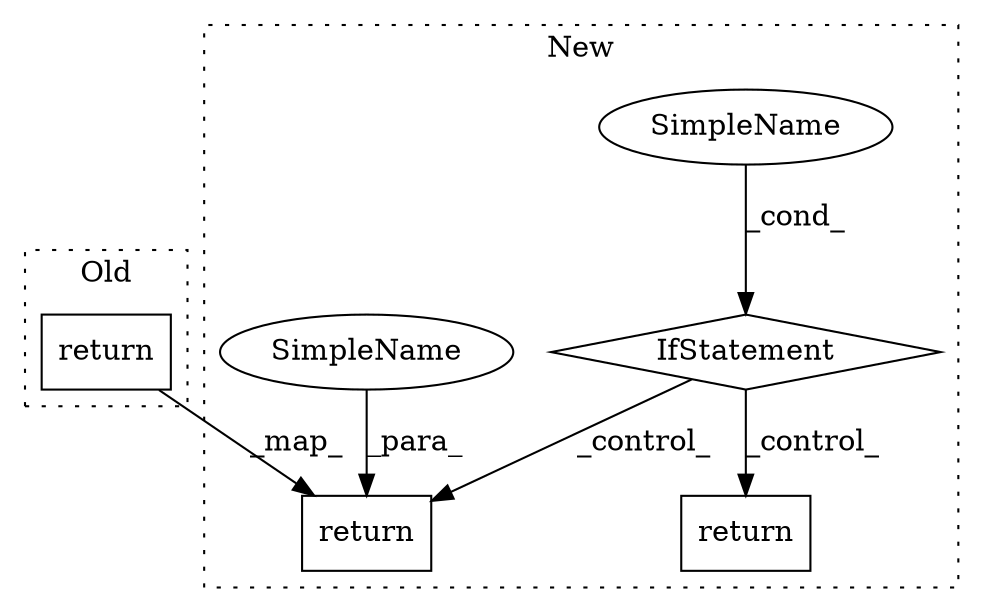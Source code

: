 digraph G {
subgraph cluster0 {
1 [label="return" a="41" s="2657" l="7" shape="box"];
label = "Old";
style="dotted";
}
subgraph cluster1 {
2 [label="return" a="41" s="2939" l="7" shape="box"];
3 [label="SimpleName" a="42" s="" l="" shape="ellipse"];
4 [label="IfStatement" a="25" s="2837,2929" l="4,2" shape="diamond"];
5 [label="return" a="41" s="3095" l="7" shape="box"];
6 [label="SimpleName" a="42" s="" l="" shape="ellipse"];
label = "New";
style="dotted";
}
1 -> 2 [label="_map_"];
3 -> 4 [label="_cond_"];
4 -> 2 [label="_control_"];
4 -> 5 [label="_control_"];
6 -> 2 [label="_para_"];
}